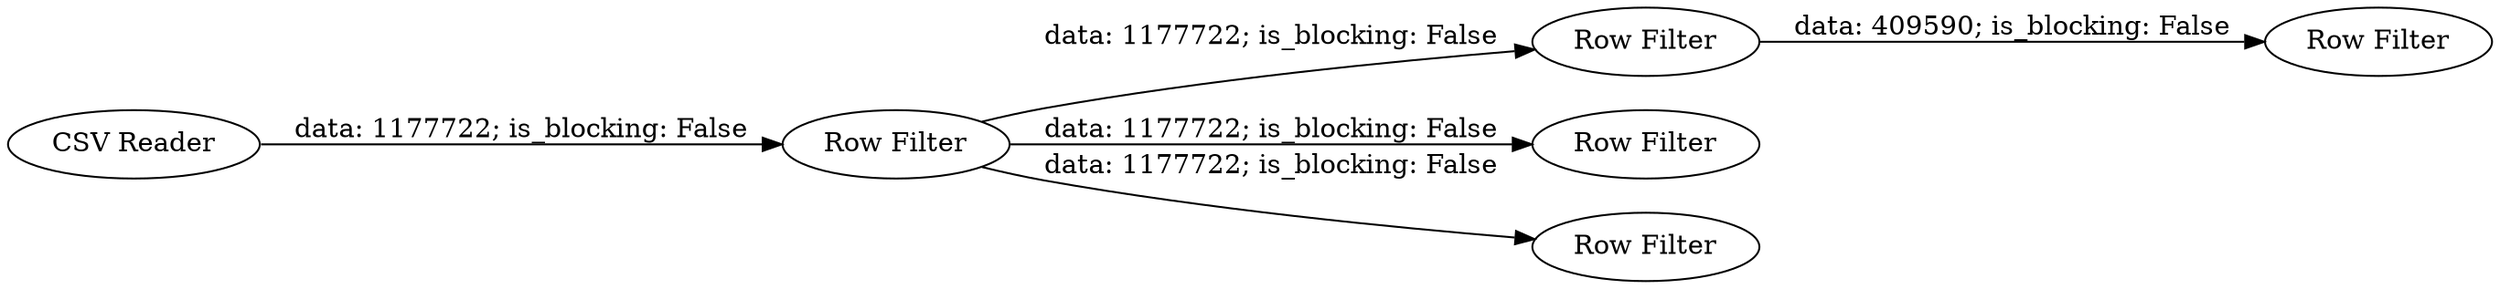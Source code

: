 digraph {
	"-8324021916955695701_3" [label="Row Filter"]
	"-8324021916955695701_1" [label="CSV Reader"]
	"-8324021916955695701_6" [label="Row Filter"]
	"-8324021916955695701_2" [label="Row Filter"]
	"-8324021916955695701_4" [label="Row Filter"]
	"-8324021916955695701_5" [label="Row Filter"]
	"-8324021916955695701_3" -> "-8324021916955695701_6" [label="data: 409590; is_blocking: False"]
	"-8324021916955695701_5" -> "-8324021916955695701_4" [label="data: 1177722; is_blocking: False"]
	"-8324021916955695701_5" -> "-8324021916955695701_2" [label="data: 1177722; is_blocking: False"]
	"-8324021916955695701_5" -> "-8324021916955695701_3" [label="data: 1177722; is_blocking: False"]
	"-8324021916955695701_1" -> "-8324021916955695701_5" [label="data: 1177722; is_blocking: False"]
	rankdir=LR
}
